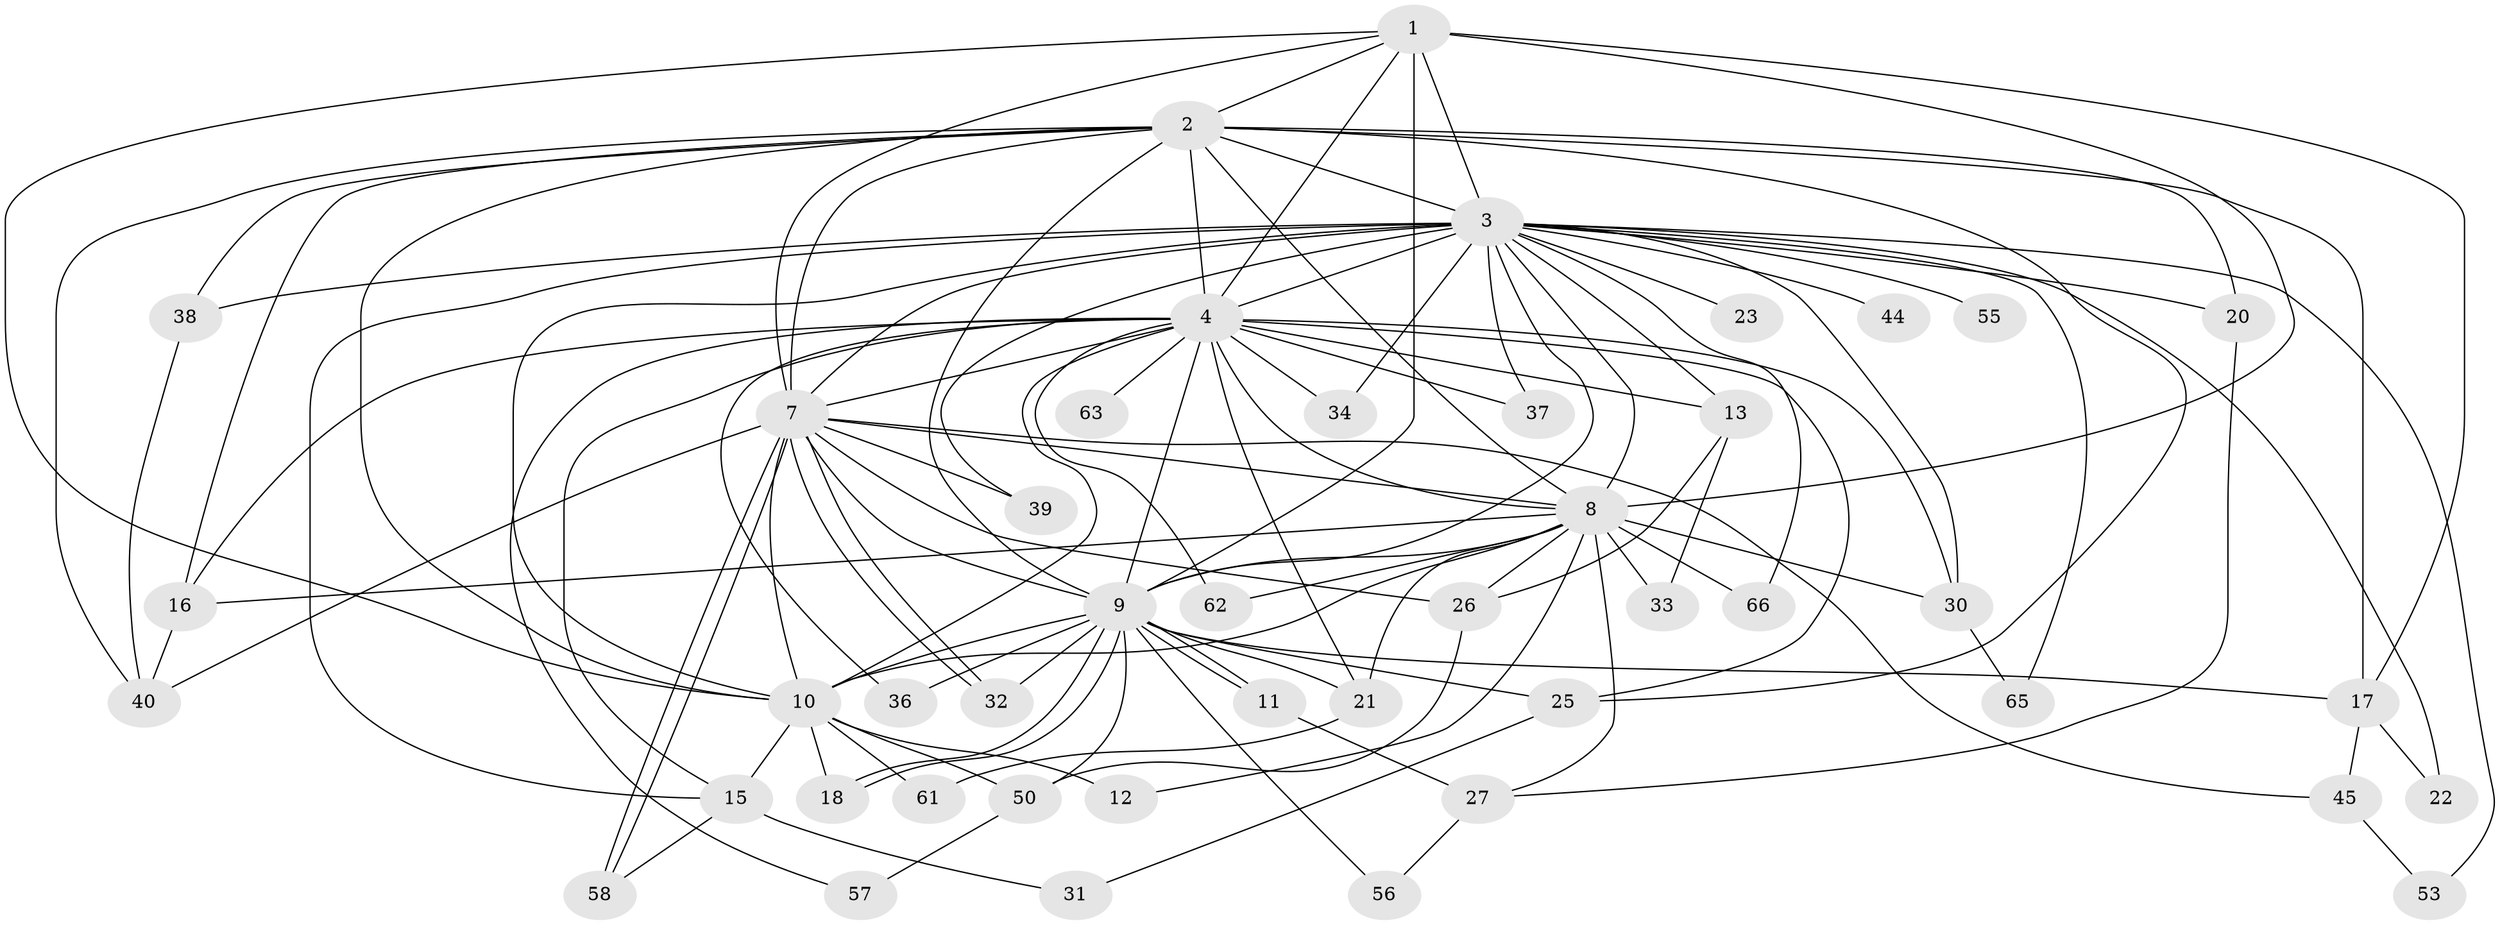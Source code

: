 // Generated by graph-tools (version 1.1) at 2025/51/02/27/25 19:51:50]
// undirected, 45 vertices, 112 edges
graph export_dot {
graph [start="1"]
  node [color=gray90,style=filled];
  1 [super="+54"];
  2 [super="+19"];
  3 [super="+6"];
  4 [super="+5"];
  7 [super="+48"];
  8 [super="+51"];
  9 [super="+14"];
  10 [super="+49"];
  11;
  12;
  13 [super="+41"];
  15 [super="+29"];
  16 [super="+59"];
  17 [super="+28"];
  18 [super="+24"];
  20;
  21 [super="+42"];
  22;
  23;
  25 [super="+46"];
  26 [super="+64"];
  27 [super="+43"];
  30 [super="+47"];
  31;
  32 [super="+35"];
  33;
  34;
  36;
  37;
  38;
  39;
  40 [super="+67"];
  44;
  45;
  50 [super="+52"];
  53;
  55;
  56;
  57;
  58 [super="+60"];
  61;
  62;
  63;
  65;
  66;
  1 -- 2;
  1 -- 3 [weight=2];
  1 -- 4 [weight=2];
  1 -- 7;
  1 -- 8;
  1 -- 9 [weight=2];
  1 -- 10;
  1 -- 17;
  2 -- 3 [weight=2];
  2 -- 4 [weight=2];
  2 -- 7;
  2 -- 8;
  2 -- 9;
  2 -- 10;
  2 -- 16;
  2 -- 20;
  2 -- 40;
  2 -- 25;
  2 -- 17 [weight=2];
  2 -- 38;
  3 -- 4 [weight=4];
  3 -- 7 [weight=2];
  3 -- 8 [weight=2];
  3 -- 9 [weight=2];
  3 -- 10 [weight=2];
  3 -- 13;
  3 -- 23 [weight=2];
  3 -- 30;
  3 -- 37;
  3 -- 44 [weight=2];
  3 -- 65;
  3 -- 66;
  3 -- 15;
  3 -- 20;
  3 -- 22;
  3 -- 34;
  3 -- 38;
  3 -- 39;
  3 -- 53;
  3 -- 55;
  4 -- 7 [weight=2];
  4 -- 8 [weight=2];
  4 -- 9 [weight=2];
  4 -- 10 [weight=2];
  4 -- 15;
  4 -- 16;
  4 -- 25;
  4 -- 36;
  4 -- 37;
  4 -- 62;
  4 -- 63 [weight=2];
  4 -- 34;
  4 -- 13 [weight=2];
  4 -- 57;
  4 -- 30;
  4 -- 21;
  7 -- 8;
  7 -- 9;
  7 -- 10;
  7 -- 26;
  7 -- 32;
  7 -- 32;
  7 -- 39;
  7 -- 45;
  7 -- 58;
  7 -- 58;
  7 -- 40;
  8 -- 9;
  8 -- 10;
  8 -- 12;
  8 -- 21;
  8 -- 26;
  8 -- 30;
  8 -- 33;
  8 -- 62;
  8 -- 66;
  8 -- 27;
  8 -- 16;
  9 -- 10 [weight=2];
  9 -- 11 [weight=2];
  9 -- 11;
  9 -- 17;
  9 -- 18;
  9 -- 18;
  9 -- 21;
  9 -- 25;
  9 -- 36;
  9 -- 50;
  9 -- 56;
  9 -- 32;
  10 -- 12;
  10 -- 61;
  10 -- 18;
  10 -- 50;
  10 -- 15;
  11 -- 27;
  13 -- 33;
  13 -- 26;
  15 -- 58;
  15 -- 31;
  16 -- 40;
  17 -- 22;
  17 -- 45;
  20 -- 27;
  21 -- 61;
  25 -- 31;
  26 -- 50;
  27 -- 56;
  30 -- 65;
  38 -- 40;
  45 -- 53;
  50 -- 57;
}
